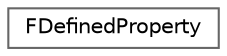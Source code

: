 digraph "Graphical Class Hierarchy"
{
 // INTERACTIVE_SVG=YES
 // LATEX_PDF_SIZE
  bgcolor="transparent";
  edge [fontname=Helvetica,fontsize=10,labelfontname=Helvetica,labelfontsize=10];
  node [fontname=Helvetica,fontsize=10,shape=box,height=0.2,width=0.4];
  rankdir="LR";
  Node0 [id="Node000000",label="FDefinedProperty",height=0.2,width=0.4,color="grey40", fillcolor="white", style="filled",URL="$d9/d58/structFDefinedProperty.html",tooltip="reference to a property and optional array index used in property text import to detect duplicate ref..."];
}
